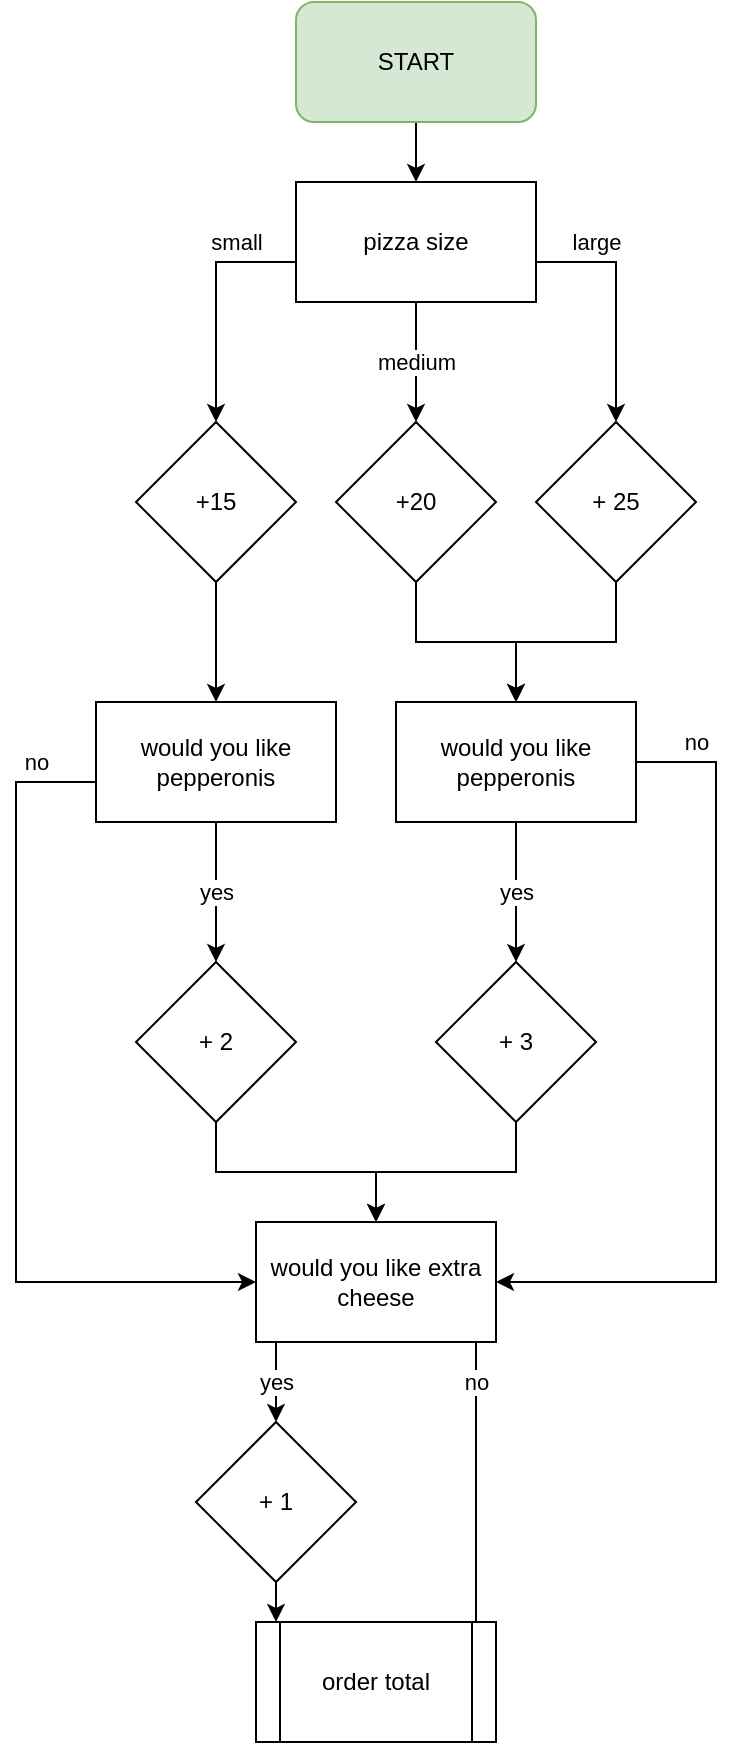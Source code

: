 <mxfile version="26.0.16">
  <diagram id="C5RBs43oDa-KdzZeNtuy" name="Page-1">
    <mxGraphModel dx="1647" dy="848" grid="1" gridSize="10" guides="1" tooltips="1" connect="1" arrows="1" fold="1" page="1" pageScale="1" pageWidth="827" pageHeight="1169" math="0" shadow="0">
      <root>
        <mxCell id="WIyWlLk6GJQsqaUBKTNV-0" />
        <mxCell id="WIyWlLk6GJQsqaUBKTNV-1" parent="WIyWlLk6GJQsqaUBKTNV-0" />
        <mxCell id="aPB8ZJ7FrWyF1JdVwj2b-16" value="large" style="edgeStyle=orthogonalEdgeStyle;rounded=0;orthogonalLoop=1;jettySize=auto;html=1;" edge="1" parent="WIyWlLk6GJQsqaUBKTNV-1" source="aPB8ZJ7FrWyF1JdVwj2b-13" target="aPB8ZJ7FrWyF1JdVwj2b-14">
          <mxGeometry x="-0.5" y="10" relative="1" as="geometry">
            <Array as="points">
              <mxPoint x="500" y="160" />
            </Array>
            <mxPoint as="offset" />
          </mxGeometry>
        </mxCell>
        <mxCell id="aPB8ZJ7FrWyF1JdVwj2b-18" value="small" style="edgeStyle=orthogonalEdgeStyle;rounded=0;orthogonalLoop=1;jettySize=auto;html=1;" edge="1" parent="WIyWlLk6GJQsqaUBKTNV-1" source="aPB8ZJ7FrWyF1JdVwj2b-13" target="aPB8ZJ7FrWyF1JdVwj2b-17">
          <mxGeometry x="-0.5" y="-10" relative="1" as="geometry">
            <Array as="points">
              <mxPoint x="300" y="160" />
            </Array>
            <mxPoint as="offset" />
          </mxGeometry>
        </mxCell>
        <mxCell id="aPB8ZJ7FrWyF1JdVwj2b-20" value="medium" style="edgeStyle=orthogonalEdgeStyle;rounded=0;orthogonalLoop=1;jettySize=auto;html=1;" edge="1" parent="WIyWlLk6GJQsqaUBKTNV-1" source="aPB8ZJ7FrWyF1JdVwj2b-13" target="aPB8ZJ7FrWyF1JdVwj2b-19">
          <mxGeometry relative="1" as="geometry" />
        </mxCell>
        <mxCell id="aPB8ZJ7FrWyF1JdVwj2b-13" value="pizza size" style="rounded=0;whiteSpace=wrap;html=1;" vertex="1" parent="WIyWlLk6GJQsqaUBKTNV-1">
          <mxGeometry x="340" y="120" width="120" height="60" as="geometry" />
        </mxCell>
        <mxCell id="aPB8ZJ7FrWyF1JdVwj2b-24" style="edgeStyle=orthogonalEdgeStyle;rounded=0;orthogonalLoop=1;jettySize=auto;html=1;" edge="1" parent="WIyWlLk6GJQsqaUBKTNV-1" source="aPB8ZJ7FrWyF1JdVwj2b-14" target="aPB8ZJ7FrWyF1JdVwj2b-21">
          <mxGeometry relative="1" as="geometry" />
        </mxCell>
        <mxCell id="aPB8ZJ7FrWyF1JdVwj2b-14" value="+ 25" style="rhombus;whiteSpace=wrap;html=1;rounded=0;direction=south;" vertex="1" parent="WIyWlLk6GJQsqaUBKTNV-1">
          <mxGeometry x="460" y="240" width="80" height="80" as="geometry" />
        </mxCell>
        <mxCell id="aPB8ZJ7FrWyF1JdVwj2b-28" value="" style="edgeStyle=orthogonalEdgeStyle;rounded=0;orthogonalLoop=1;jettySize=auto;html=1;" edge="1" parent="WIyWlLk6GJQsqaUBKTNV-1" source="aPB8ZJ7FrWyF1JdVwj2b-17" target="aPB8ZJ7FrWyF1JdVwj2b-27">
          <mxGeometry relative="1" as="geometry" />
        </mxCell>
        <mxCell id="aPB8ZJ7FrWyF1JdVwj2b-17" value="+15" style="rhombus;whiteSpace=wrap;html=1;rounded=0;" vertex="1" parent="WIyWlLk6GJQsqaUBKTNV-1">
          <mxGeometry x="260" y="240" width="80" height="80" as="geometry" />
        </mxCell>
        <mxCell id="aPB8ZJ7FrWyF1JdVwj2b-22" value="" style="edgeStyle=orthogonalEdgeStyle;rounded=0;orthogonalLoop=1;jettySize=auto;html=1;" edge="1" parent="WIyWlLk6GJQsqaUBKTNV-1" source="aPB8ZJ7FrWyF1JdVwj2b-19" target="aPB8ZJ7FrWyF1JdVwj2b-21">
          <mxGeometry relative="1" as="geometry" />
        </mxCell>
        <mxCell id="aPB8ZJ7FrWyF1JdVwj2b-19" value="+20" style="rhombus;whiteSpace=wrap;html=1;rounded=0;" vertex="1" parent="WIyWlLk6GJQsqaUBKTNV-1">
          <mxGeometry x="360" y="240" width="80" height="80" as="geometry" />
        </mxCell>
        <mxCell id="aPB8ZJ7FrWyF1JdVwj2b-26" value="yes" style="edgeStyle=orthogonalEdgeStyle;rounded=0;orthogonalLoop=1;jettySize=auto;html=1;" edge="1" parent="WIyWlLk6GJQsqaUBKTNV-1" source="aPB8ZJ7FrWyF1JdVwj2b-21" target="aPB8ZJ7FrWyF1JdVwj2b-25">
          <mxGeometry relative="1" as="geometry" />
        </mxCell>
        <mxCell id="aPB8ZJ7FrWyF1JdVwj2b-38" value="no" style="edgeStyle=orthogonalEdgeStyle;rounded=0;orthogonalLoop=1;jettySize=auto;html=1;entryX=1;entryY=0.5;entryDx=0;entryDy=0;" edge="1" parent="WIyWlLk6GJQsqaUBKTNV-1" source="aPB8ZJ7FrWyF1JdVwj2b-21" target="aPB8ZJ7FrWyF1JdVwj2b-31">
          <mxGeometry x="-0.854" y="10" relative="1" as="geometry">
            <mxPoint x="550" y="510" as="targetPoint" />
            <Array as="points">
              <mxPoint x="550" y="410" />
              <mxPoint x="550" y="670" />
            </Array>
            <mxPoint as="offset" />
          </mxGeometry>
        </mxCell>
        <mxCell id="aPB8ZJ7FrWyF1JdVwj2b-21" value="would you like pepperonis" style="whiteSpace=wrap;html=1;rounded=0;" vertex="1" parent="WIyWlLk6GJQsqaUBKTNV-1">
          <mxGeometry x="390" y="380" width="120" height="60" as="geometry" />
        </mxCell>
        <mxCell id="aPB8ZJ7FrWyF1JdVwj2b-34" style="edgeStyle=orthogonalEdgeStyle;rounded=0;orthogonalLoop=1;jettySize=auto;html=1;entryX=0.5;entryY=0;entryDx=0;entryDy=0;" edge="1" parent="WIyWlLk6GJQsqaUBKTNV-1" source="aPB8ZJ7FrWyF1JdVwj2b-25" target="aPB8ZJ7FrWyF1JdVwj2b-31">
          <mxGeometry relative="1" as="geometry" />
        </mxCell>
        <mxCell id="aPB8ZJ7FrWyF1JdVwj2b-25" value="+ 3" style="rhombus;whiteSpace=wrap;html=1;rounded=0;" vertex="1" parent="WIyWlLk6GJQsqaUBKTNV-1">
          <mxGeometry x="410" y="510" width="80" height="80" as="geometry" />
        </mxCell>
        <mxCell id="aPB8ZJ7FrWyF1JdVwj2b-30" value="yes" style="edgeStyle=orthogonalEdgeStyle;rounded=0;orthogonalLoop=1;jettySize=auto;html=1;" edge="1" parent="WIyWlLk6GJQsqaUBKTNV-1" source="aPB8ZJ7FrWyF1JdVwj2b-27" target="aPB8ZJ7FrWyF1JdVwj2b-29">
          <mxGeometry relative="1" as="geometry" />
        </mxCell>
        <mxCell id="aPB8ZJ7FrWyF1JdVwj2b-41" value="no" style="edgeStyle=orthogonalEdgeStyle;rounded=0;orthogonalLoop=1;jettySize=auto;html=1;entryX=0;entryY=0.5;entryDx=0;entryDy=0;" edge="1" parent="WIyWlLk6GJQsqaUBKTNV-1" source="aPB8ZJ7FrWyF1JdVwj2b-27" target="aPB8ZJ7FrWyF1JdVwj2b-31">
          <mxGeometry x="-0.854" y="-10" relative="1" as="geometry">
            <mxPoint x="200" y="510" as="targetPoint" />
            <Array as="points">
              <mxPoint x="200" y="420" />
              <mxPoint x="200" y="670" />
            </Array>
            <mxPoint as="offset" />
          </mxGeometry>
        </mxCell>
        <mxCell id="aPB8ZJ7FrWyF1JdVwj2b-27" value="would you like pepperonis" style="whiteSpace=wrap;html=1;rounded=0;" vertex="1" parent="WIyWlLk6GJQsqaUBKTNV-1">
          <mxGeometry x="240" y="380" width="120" height="60" as="geometry" />
        </mxCell>
        <mxCell id="aPB8ZJ7FrWyF1JdVwj2b-32" value="" style="edgeStyle=orthogonalEdgeStyle;rounded=0;orthogonalLoop=1;jettySize=auto;html=1;" edge="1" parent="WIyWlLk6GJQsqaUBKTNV-1" source="aPB8ZJ7FrWyF1JdVwj2b-29" target="aPB8ZJ7FrWyF1JdVwj2b-31">
          <mxGeometry relative="1" as="geometry" />
        </mxCell>
        <mxCell id="aPB8ZJ7FrWyF1JdVwj2b-29" value="+ 2" style="rhombus;whiteSpace=wrap;html=1;rounded=0;" vertex="1" parent="WIyWlLk6GJQsqaUBKTNV-1">
          <mxGeometry x="260" y="510" width="80" height="80" as="geometry" />
        </mxCell>
        <mxCell id="aPB8ZJ7FrWyF1JdVwj2b-36" value="yes" style="edgeStyle=orthogonalEdgeStyle;rounded=0;orthogonalLoop=1;jettySize=auto;html=1;" edge="1" parent="WIyWlLk6GJQsqaUBKTNV-1" source="aPB8ZJ7FrWyF1JdVwj2b-31" target="aPB8ZJ7FrWyF1JdVwj2b-35">
          <mxGeometry relative="1" as="geometry">
            <Array as="points">
              <mxPoint x="330" y="720" />
              <mxPoint x="330" y="720" />
            </Array>
            <mxPoint as="offset" />
          </mxGeometry>
        </mxCell>
        <mxCell id="aPB8ZJ7FrWyF1JdVwj2b-45" value="no" style="edgeStyle=orthogonalEdgeStyle;rounded=0;orthogonalLoop=1;jettySize=auto;html=1;" edge="1" parent="WIyWlLk6GJQsqaUBKTNV-1">
          <mxGeometry x="-0.8" relative="1" as="geometry">
            <mxPoint x="430" y="700" as="sourcePoint" />
            <mxPoint x="430" y="900" as="targetPoint" />
            <Array as="points" />
            <mxPoint as="offset" />
          </mxGeometry>
        </mxCell>
        <mxCell id="aPB8ZJ7FrWyF1JdVwj2b-31" value="would you like extra cheese" style="whiteSpace=wrap;html=1;rounded=0;" vertex="1" parent="WIyWlLk6GJQsqaUBKTNV-1">
          <mxGeometry x="320" y="640" width="120" height="60" as="geometry" />
        </mxCell>
        <mxCell id="aPB8ZJ7FrWyF1JdVwj2b-35" value="+ 1" style="rhombus;whiteSpace=wrap;html=1;rounded=0;" vertex="1" parent="WIyWlLk6GJQsqaUBKTNV-1">
          <mxGeometry x="290" y="740" width="80" height="80" as="geometry" />
        </mxCell>
        <mxCell id="aPB8ZJ7FrWyF1JdVwj2b-46" value="order total" style="shape=process;whiteSpace=wrap;html=1;backgroundOutline=1;" vertex="1" parent="WIyWlLk6GJQsqaUBKTNV-1">
          <mxGeometry x="320" y="840" width="120" height="60" as="geometry" />
        </mxCell>
        <mxCell id="aPB8ZJ7FrWyF1JdVwj2b-50" style="edgeStyle=orthogonalEdgeStyle;rounded=0;orthogonalLoop=1;jettySize=auto;html=1;" edge="1" parent="WIyWlLk6GJQsqaUBKTNV-1" source="aPB8ZJ7FrWyF1JdVwj2b-49" target="aPB8ZJ7FrWyF1JdVwj2b-13">
          <mxGeometry relative="1" as="geometry" />
        </mxCell>
        <mxCell id="aPB8ZJ7FrWyF1JdVwj2b-49" value="START" style="rounded=1;whiteSpace=wrap;html=1;fillColor=#d5e8d4;strokeColor=#82b366;" vertex="1" parent="WIyWlLk6GJQsqaUBKTNV-1">
          <mxGeometry x="340" y="30" width="120" height="60" as="geometry" />
        </mxCell>
        <mxCell id="aPB8ZJ7FrWyF1JdVwj2b-53" style="edgeStyle=orthogonalEdgeStyle;rounded=0;orthogonalLoop=1;jettySize=auto;html=1;" edge="1" parent="WIyWlLk6GJQsqaUBKTNV-1" source="aPB8ZJ7FrWyF1JdVwj2b-35" target="aPB8ZJ7FrWyF1JdVwj2b-46">
          <mxGeometry relative="1" as="geometry">
            <Array as="points">
              <mxPoint x="330" y="890" />
              <mxPoint x="330" y="890" />
            </Array>
          </mxGeometry>
        </mxCell>
      </root>
    </mxGraphModel>
  </diagram>
</mxfile>
